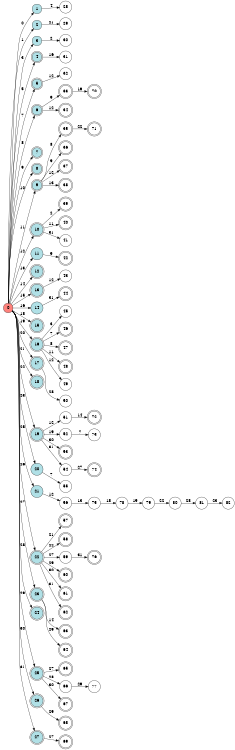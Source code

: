 digraph APTA {
__start0 [label="" shape="none"];

rankdir=LR;
size="8,5";

s0 [style="filled", color="black", fillcolor="#ff817b" shape="circle", label="0"];
s1 [style="filled", color="black", fillcolor="powderblue" shape="circle", label="1"];
s2 [style="filled", color="black", fillcolor="powderblue" shape="circle", label="2"];
s3 [style="filled", color="black", fillcolor="powderblue" shape="circle", label="3"];
s4 [style="rounded,filled", color="black", fillcolor="powderblue" shape="doublecircle", label="4"];
s5 [style="rounded,filled", color="black", fillcolor="powderblue" shape="doublecircle", label="5"];
s6 [style="rounded,filled", color="black", fillcolor="powderblue" shape="doublecircle", label="6"];
s7 [style="rounded,filled", color="black", fillcolor="powderblue" shape="doublecircle", label="7"];
s8 [style="rounded,filled", color="black", fillcolor="powderblue" shape="doublecircle", label="8"];
s9 [style="rounded,filled", color="black", fillcolor="powderblue" shape="doublecircle", label="9"];
s10 [style="rounded,filled", color="black", fillcolor="powderblue" shape="doublecircle", label="10"];
s11 [style="filled", color="black", fillcolor="powderblue" shape="circle", label="11"];
s12 [style="rounded,filled", color="black", fillcolor="powderblue" shape="doublecircle", label="12"];
s13 [style="rounded,filled", color="black", fillcolor="powderblue" shape="doublecircle", label="13"];
s14 [style="filled", color="black", fillcolor="powderblue" shape="circle", label="14"];
s15 [style="rounded,filled", color="black", fillcolor="powderblue" shape="doublecircle", label="15"];
s16 [style="rounded,filled", color="black", fillcolor="powderblue" shape="doublecircle", label="16"];
s17 [style="rounded,filled", color="black", fillcolor="powderblue" shape="doublecircle", label="17"];
s18 [style="rounded,filled", color="black", fillcolor="powderblue" shape="doublecircle", label="18"];
s19 [style="rounded,filled", color="black", fillcolor="powderblue" shape="doublecircle", label="19"];
s20 [style="filled", color="black", fillcolor="powderblue" shape="circle", label="20"];
s21 [style="filled", color="black", fillcolor="powderblue" shape="circle", label="21"];
s22 [style="rounded,filled", color="black", fillcolor="powderblue" shape="doublecircle", label="22"];
s23 [style="rounded,filled", color="black", fillcolor="powderblue" shape="doublecircle", label="23"];
s24 [style="rounded,filled", color="black", fillcolor="powderblue" shape="doublecircle", label="24"];
s25 [style="rounded,filled", color="black", fillcolor="powderblue" shape="doublecircle", label="25"];
s26 [style="rounded,filled", color="black", fillcolor="powderblue" shape="doublecircle", label="26"];
s27 [style="rounded,filled", color="black", fillcolor="powderblue" shape="doublecircle", label="27"];
s28 [style="filled", color="black", fillcolor="white" shape="circle", label="28"];
s29 [style="filled", color="black", fillcolor="white" shape="circle", label="29"];
s30 [style="filled", color="black", fillcolor="white" shape="circle", label="30"];
s31 [style="filled", color="black", fillcolor="white" shape="circle", label="31"];
s32 [style="filled", color="black", fillcolor="white" shape="circle", label="32"];
s33 [style="rounded,filled", color="black", fillcolor="white" shape="doublecircle", label="33"];
s34 [style="rounded,filled", color="black", fillcolor="white" shape="doublecircle", label="34"];
s35 [style="rounded,filled", color="black", fillcolor="white" shape="doublecircle", label="35"];
s36 [style="rounded,filled", color="black", fillcolor="white" shape="doublecircle", label="36"];
s37 [style="rounded,filled", color="black", fillcolor="white" shape="doublecircle", label="37"];
s38 [style="rounded,filled", color="black", fillcolor="white" shape="doublecircle", label="38"];
s39 [style="rounded,filled", color="black", fillcolor="white" shape="doublecircle", label="39"];
s40 [style="rounded,filled", color="black", fillcolor="white" shape="doublecircle", label="40"];
s41 [style="filled", color="black", fillcolor="white" shape="circle", label="41"];
s42 [style="rounded,filled", color="black", fillcolor="white" shape="doublecircle", label="42"];
s43 [style="filled", color="black", fillcolor="white" shape="circle", label="43"];
s44 [style="rounded,filled", color="black", fillcolor="white" shape="doublecircle", label="44"];
s45 [style="filled", color="black", fillcolor="white" shape="circle", label="45"];
s46 [style="rounded,filled", color="black", fillcolor="white" shape="doublecircle", label="46"];
s47 [style="rounded,filled", color="black", fillcolor="white" shape="doublecircle", label="47"];
s48 [style="rounded,filled", color="black", fillcolor="white" shape="doublecircle", label="48"];
s49 [style="filled", color="black", fillcolor="white" shape="circle", label="49"];
s50 [style="filled", color="black", fillcolor="white" shape="circle", label="50"];
s51 [style="filled", color="black", fillcolor="white" shape="circle", label="51"];
s52 [style="filled", color="black", fillcolor="white" shape="circle", label="52"];
s53 [style="rounded,filled", color="black", fillcolor="white" shape="doublecircle", label="53"];
s54 [style="filled", color="black", fillcolor="white" shape="circle", label="54"];
s55 [style="filled", color="black", fillcolor="white" shape="circle", label="55"];
s56 [style="filled", color="black", fillcolor="white" shape="circle", label="56"];
s57 [style="rounded,filled", color="black", fillcolor="white" shape="doublecircle", label="57"];
s58 [style="rounded,filled", color="black", fillcolor="white" shape="doublecircle", label="58"];
s59 [style="filled", color="black", fillcolor="white" shape="circle", label="59"];
s60 [style="rounded,filled", color="black", fillcolor="white" shape="doublecircle", label="60"];
s61 [style="rounded,filled", color="black", fillcolor="white" shape="doublecircle", label="61"];
s62 [style="rounded,filled", color="black", fillcolor="white" shape="doublecircle", label="62"];
s63 [style="rounded,filled", color="black", fillcolor="white" shape="doublecircle", label="63"];
s64 [style="rounded,filled", color="black", fillcolor="white" shape="doublecircle", label="64"];
s65 [style="rounded,filled", color="black", fillcolor="white" shape="doublecircle", label="65"];
s66 [style="filled", color="black", fillcolor="white" shape="circle", label="66"];
s67 [style="rounded,filled", color="black", fillcolor="white" shape="doublecircle", label="67"];
s68 [style="rounded,filled", color="black", fillcolor="white" shape="doublecircle", label="68"];
s69 [style="rounded,filled", color="black", fillcolor="white" shape="doublecircle", label="69"];
s70 [style="rounded,filled", color="black", fillcolor="white" shape="doublecircle", label="70"];
s71 [style="rounded,filled", color="black", fillcolor="white" shape="doublecircle", label="71"];
s72 [style="rounded,filled", color="black", fillcolor="white" shape="doublecircle", label="72"];
s73 [style="filled", color="black", fillcolor="white" shape="circle", label="73"];
s74 [style="rounded,filled", color="black", fillcolor="white" shape="doublecircle", label="74"];
s75 [style="filled", color="black", fillcolor="white" shape="circle", label="75"];
s76 [style="rounded,filled", color="black", fillcolor="white" shape="doublecircle", label="76"];
s77 [style="filled", color="black", fillcolor="white" shape="circle", label="77"];
s78 [style="filled", color="black", fillcolor="white" shape="circle", label="78"];
s79 [style="filled", color="black", fillcolor="white" shape="circle", label="79"];
s80 [style="filled", color="black", fillcolor="white" shape="circle", label="80"];
s81 [style="filled", color="black", fillcolor="white" shape="circle", label="81"];
s82 [style="filled", color="black", fillcolor="white" shape="circle", label="82"];
s0 -> s1 [label="0"];
s0 -> s2 [label="1"];
s0 -> s3 [label="3"];
s0 -> s4 [label="5"];
s0 -> s5 [label="7"];
s0 -> s6 [label="8"];
s0 -> s7 [label="9"];
s0 -> s8 [label="10"];
s0 -> s9 [label="11"];
s0 -> s10 [label="12"];
s0 -> s11 [label="13"];
s0 -> s12 [label="14"];
s0 -> s13 [label="15"];
s0 -> s14 [label="16"];
s0 -> s15 [label="18"];
s0 -> s16 [label="19"];
s0 -> s17 [label="20"];
s0 -> s18 [label="21"];
s0 -> s19 [label="22"];
s0 -> s20 [label="23"];
s0 -> s21 [label="25"];
s0 -> s22 [label="26"];
s0 -> s23 [label="27"];
s0 -> s24 [label="28"];
s0 -> s25 [label="29"];
s0 -> s26 [label="30"];
s0 -> s27 [label="31"];
s1 -> s28 [label="4"];
s2 -> s29 [label="21"];
s3 -> s30 [label="2"];
s4 -> s31 [label="16"];
s5 -> s32 [label="12"];
s6 -> s33 [label="9"];
s6 -> s34 [label="12"];
s9 -> s35 [label="8"];
s9 -> s36 [label="9"];
s9 -> s37 [label="12"];
s9 -> s38 [label="13"];
s10 -> s39 [label="2"];
s10 -> s40 [label="11"];
s10 -> s41 [label="31"];
s11 -> s42 [label="9"];
s13 -> s43 [label="12"];
s14 -> s44 [label="31"];
s16 -> s45 [label="3"];
s16 -> s46 [label="7"];
s16 -> s47 [label="8"];
s16 -> s48 [label="11"];
s16 -> s49 [label="12"];
s17 -> s50 [label="28"];
s19 -> s51 [label="12"];
s19 -> s52 [label="19"];
s19 -> s53 [label="30"];
s19 -> s54 [label="31"];
s20 -> s55 [label="7"];
s21 -> s56 [label="12"];
s22 -> s57 [label="21"];
s22 -> s58 [label="22"];
s22 -> s59 [label="27"];
s22 -> s60 [label="29"];
s22 -> s61 [label="30"];
s22 -> s62 [label="31"];
s23 -> s63 [label="14"];
s23 -> s64 [label="29"];
s25 -> s65 [label="27"];
s25 -> s66 [label="28"];
s25 -> s67 [label="30"];
s26 -> s68 [label="29"];
s27 -> s69 [label="27"];
s33 -> s70 [label="19"];
s35 -> s71 [label="22"];
s51 -> s72 [label="14"];
s52 -> s73 [label="7"];
s54 -> s74 [label="27"];
s56 -> s75 [label="13"];
s59 -> s76 [label="31"];
s66 -> s77 [label="29"];
s75 -> s78 [label="18"];
s78 -> s79 [label="19"];
s79 -> s80 [label="22"];
s80 -> s81 [label="28"];
s81 -> s82 [label="23"];

}